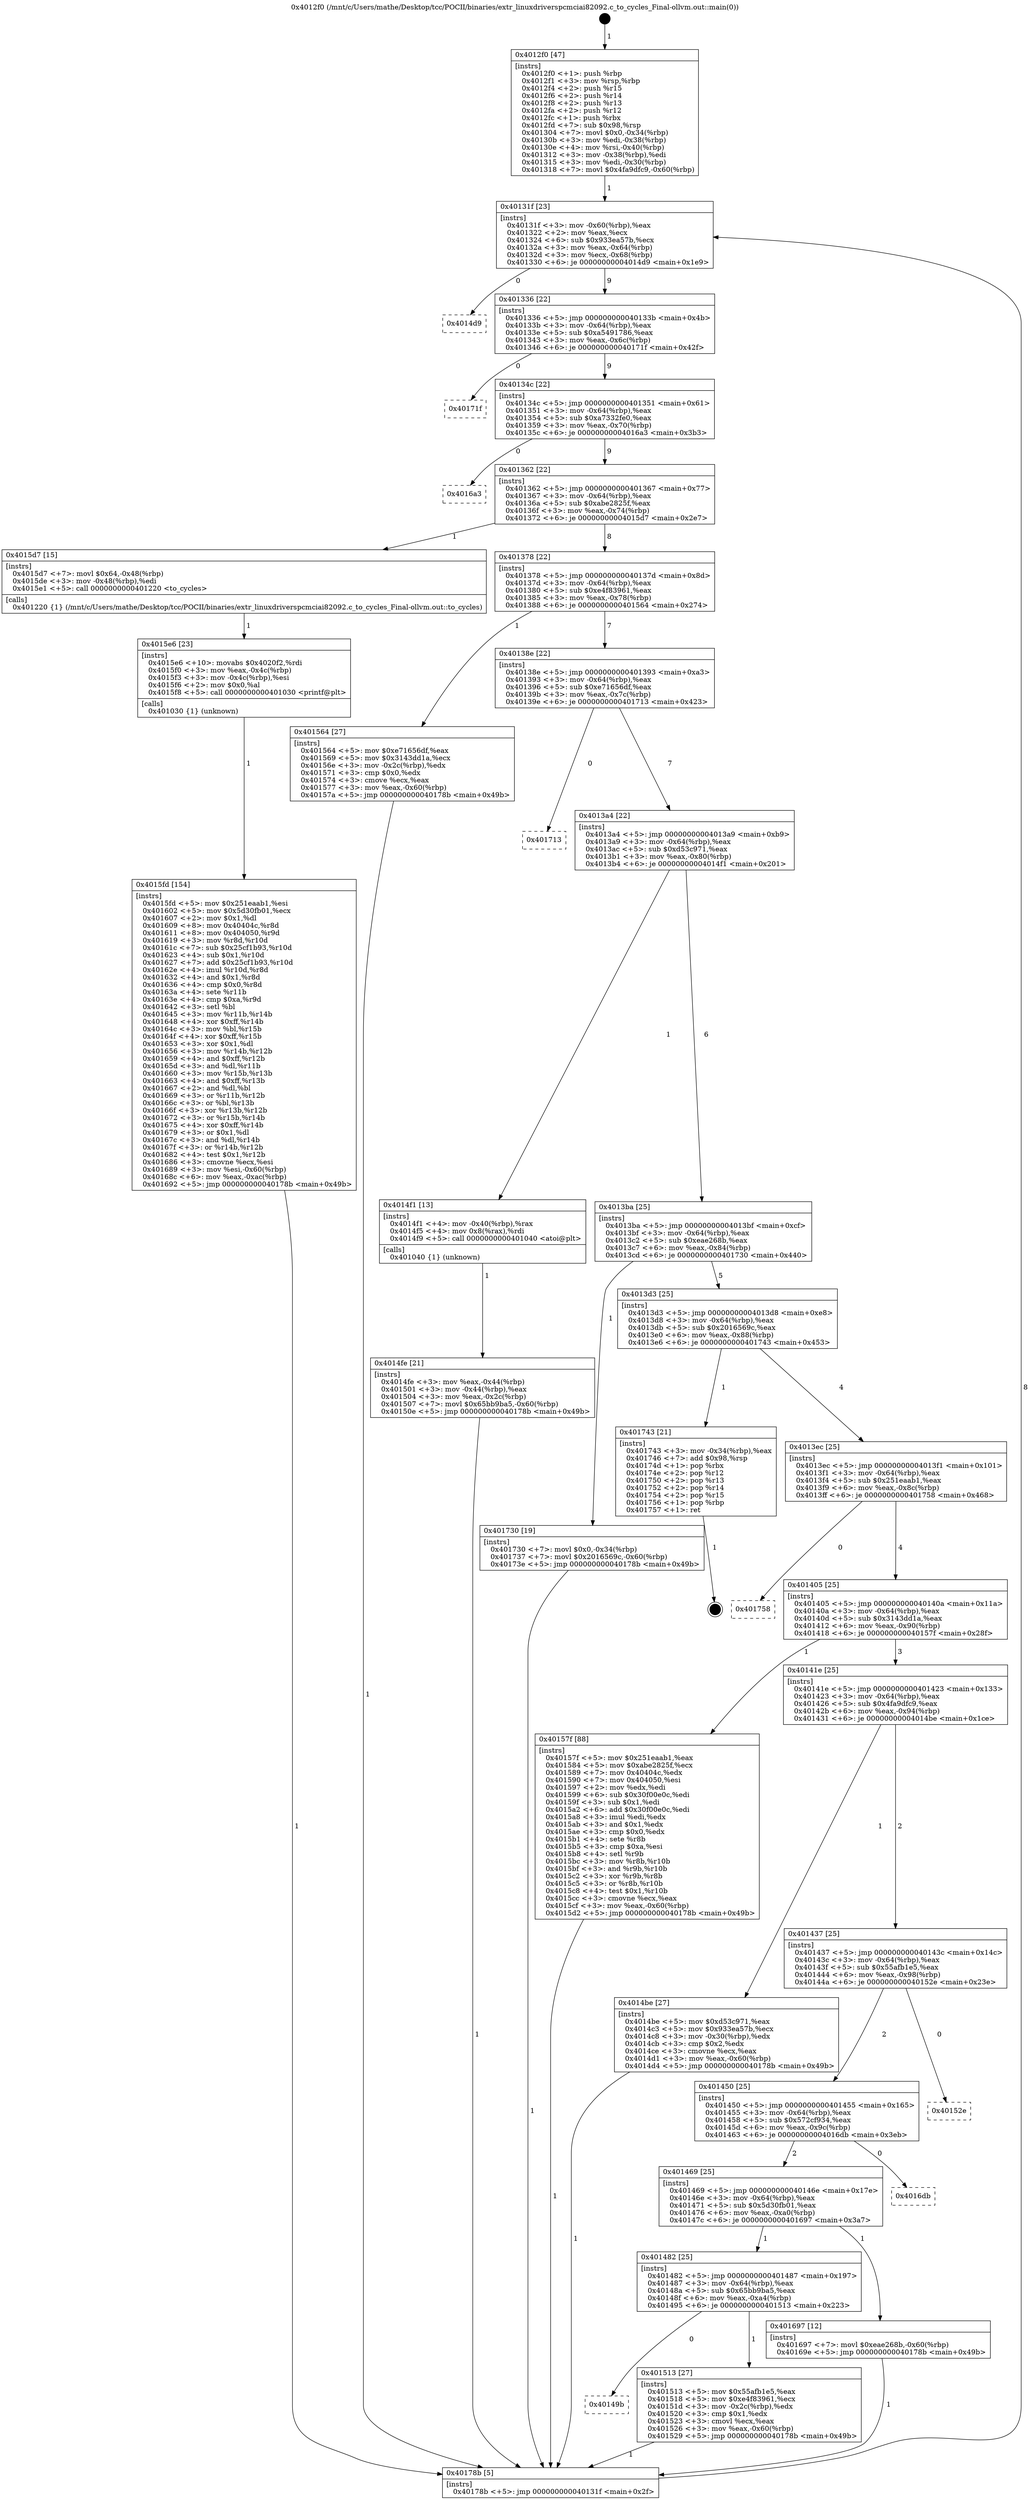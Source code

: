digraph "0x4012f0" {
  label = "0x4012f0 (/mnt/c/Users/mathe/Desktop/tcc/POCII/binaries/extr_linuxdriverspcmciai82092.c_to_cycles_Final-ollvm.out::main(0))"
  labelloc = "t"
  node[shape=record]

  Entry [label="",width=0.3,height=0.3,shape=circle,fillcolor=black,style=filled]
  "0x40131f" [label="{
     0x40131f [23]\l
     | [instrs]\l
     &nbsp;&nbsp;0x40131f \<+3\>: mov -0x60(%rbp),%eax\l
     &nbsp;&nbsp;0x401322 \<+2\>: mov %eax,%ecx\l
     &nbsp;&nbsp;0x401324 \<+6\>: sub $0x933ea57b,%ecx\l
     &nbsp;&nbsp;0x40132a \<+3\>: mov %eax,-0x64(%rbp)\l
     &nbsp;&nbsp;0x40132d \<+3\>: mov %ecx,-0x68(%rbp)\l
     &nbsp;&nbsp;0x401330 \<+6\>: je 00000000004014d9 \<main+0x1e9\>\l
  }"]
  "0x4014d9" [label="{
     0x4014d9\l
  }", style=dashed]
  "0x401336" [label="{
     0x401336 [22]\l
     | [instrs]\l
     &nbsp;&nbsp;0x401336 \<+5\>: jmp 000000000040133b \<main+0x4b\>\l
     &nbsp;&nbsp;0x40133b \<+3\>: mov -0x64(%rbp),%eax\l
     &nbsp;&nbsp;0x40133e \<+5\>: sub $0xa5491786,%eax\l
     &nbsp;&nbsp;0x401343 \<+3\>: mov %eax,-0x6c(%rbp)\l
     &nbsp;&nbsp;0x401346 \<+6\>: je 000000000040171f \<main+0x42f\>\l
  }"]
  Exit [label="",width=0.3,height=0.3,shape=circle,fillcolor=black,style=filled,peripheries=2]
  "0x40171f" [label="{
     0x40171f\l
  }", style=dashed]
  "0x40134c" [label="{
     0x40134c [22]\l
     | [instrs]\l
     &nbsp;&nbsp;0x40134c \<+5\>: jmp 0000000000401351 \<main+0x61\>\l
     &nbsp;&nbsp;0x401351 \<+3\>: mov -0x64(%rbp),%eax\l
     &nbsp;&nbsp;0x401354 \<+5\>: sub $0xa7332fe0,%eax\l
     &nbsp;&nbsp;0x401359 \<+3\>: mov %eax,-0x70(%rbp)\l
     &nbsp;&nbsp;0x40135c \<+6\>: je 00000000004016a3 \<main+0x3b3\>\l
  }"]
  "0x4015fd" [label="{
     0x4015fd [154]\l
     | [instrs]\l
     &nbsp;&nbsp;0x4015fd \<+5\>: mov $0x251eaab1,%esi\l
     &nbsp;&nbsp;0x401602 \<+5\>: mov $0x5d30fb01,%ecx\l
     &nbsp;&nbsp;0x401607 \<+2\>: mov $0x1,%dl\l
     &nbsp;&nbsp;0x401609 \<+8\>: mov 0x40404c,%r8d\l
     &nbsp;&nbsp;0x401611 \<+8\>: mov 0x404050,%r9d\l
     &nbsp;&nbsp;0x401619 \<+3\>: mov %r8d,%r10d\l
     &nbsp;&nbsp;0x40161c \<+7\>: sub $0x25cf1b93,%r10d\l
     &nbsp;&nbsp;0x401623 \<+4\>: sub $0x1,%r10d\l
     &nbsp;&nbsp;0x401627 \<+7\>: add $0x25cf1b93,%r10d\l
     &nbsp;&nbsp;0x40162e \<+4\>: imul %r10d,%r8d\l
     &nbsp;&nbsp;0x401632 \<+4\>: and $0x1,%r8d\l
     &nbsp;&nbsp;0x401636 \<+4\>: cmp $0x0,%r8d\l
     &nbsp;&nbsp;0x40163a \<+4\>: sete %r11b\l
     &nbsp;&nbsp;0x40163e \<+4\>: cmp $0xa,%r9d\l
     &nbsp;&nbsp;0x401642 \<+3\>: setl %bl\l
     &nbsp;&nbsp;0x401645 \<+3\>: mov %r11b,%r14b\l
     &nbsp;&nbsp;0x401648 \<+4\>: xor $0xff,%r14b\l
     &nbsp;&nbsp;0x40164c \<+3\>: mov %bl,%r15b\l
     &nbsp;&nbsp;0x40164f \<+4\>: xor $0xff,%r15b\l
     &nbsp;&nbsp;0x401653 \<+3\>: xor $0x1,%dl\l
     &nbsp;&nbsp;0x401656 \<+3\>: mov %r14b,%r12b\l
     &nbsp;&nbsp;0x401659 \<+4\>: and $0xff,%r12b\l
     &nbsp;&nbsp;0x40165d \<+3\>: and %dl,%r11b\l
     &nbsp;&nbsp;0x401660 \<+3\>: mov %r15b,%r13b\l
     &nbsp;&nbsp;0x401663 \<+4\>: and $0xff,%r13b\l
     &nbsp;&nbsp;0x401667 \<+2\>: and %dl,%bl\l
     &nbsp;&nbsp;0x401669 \<+3\>: or %r11b,%r12b\l
     &nbsp;&nbsp;0x40166c \<+3\>: or %bl,%r13b\l
     &nbsp;&nbsp;0x40166f \<+3\>: xor %r13b,%r12b\l
     &nbsp;&nbsp;0x401672 \<+3\>: or %r15b,%r14b\l
     &nbsp;&nbsp;0x401675 \<+4\>: xor $0xff,%r14b\l
     &nbsp;&nbsp;0x401679 \<+3\>: or $0x1,%dl\l
     &nbsp;&nbsp;0x40167c \<+3\>: and %dl,%r14b\l
     &nbsp;&nbsp;0x40167f \<+3\>: or %r14b,%r12b\l
     &nbsp;&nbsp;0x401682 \<+4\>: test $0x1,%r12b\l
     &nbsp;&nbsp;0x401686 \<+3\>: cmovne %ecx,%esi\l
     &nbsp;&nbsp;0x401689 \<+3\>: mov %esi,-0x60(%rbp)\l
     &nbsp;&nbsp;0x40168c \<+6\>: mov %eax,-0xac(%rbp)\l
     &nbsp;&nbsp;0x401692 \<+5\>: jmp 000000000040178b \<main+0x49b\>\l
  }"]
  "0x4016a3" [label="{
     0x4016a3\l
  }", style=dashed]
  "0x401362" [label="{
     0x401362 [22]\l
     | [instrs]\l
     &nbsp;&nbsp;0x401362 \<+5\>: jmp 0000000000401367 \<main+0x77\>\l
     &nbsp;&nbsp;0x401367 \<+3\>: mov -0x64(%rbp),%eax\l
     &nbsp;&nbsp;0x40136a \<+5\>: sub $0xabe2825f,%eax\l
     &nbsp;&nbsp;0x40136f \<+3\>: mov %eax,-0x74(%rbp)\l
     &nbsp;&nbsp;0x401372 \<+6\>: je 00000000004015d7 \<main+0x2e7\>\l
  }"]
  "0x4015e6" [label="{
     0x4015e6 [23]\l
     | [instrs]\l
     &nbsp;&nbsp;0x4015e6 \<+10\>: movabs $0x4020f2,%rdi\l
     &nbsp;&nbsp;0x4015f0 \<+3\>: mov %eax,-0x4c(%rbp)\l
     &nbsp;&nbsp;0x4015f3 \<+3\>: mov -0x4c(%rbp),%esi\l
     &nbsp;&nbsp;0x4015f6 \<+2\>: mov $0x0,%al\l
     &nbsp;&nbsp;0x4015f8 \<+5\>: call 0000000000401030 \<printf@plt\>\l
     | [calls]\l
     &nbsp;&nbsp;0x401030 \{1\} (unknown)\l
  }"]
  "0x4015d7" [label="{
     0x4015d7 [15]\l
     | [instrs]\l
     &nbsp;&nbsp;0x4015d7 \<+7\>: movl $0x64,-0x48(%rbp)\l
     &nbsp;&nbsp;0x4015de \<+3\>: mov -0x48(%rbp),%edi\l
     &nbsp;&nbsp;0x4015e1 \<+5\>: call 0000000000401220 \<to_cycles\>\l
     | [calls]\l
     &nbsp;&nbsp;0x401220 \{1\} (/mnt/c/Users/mathe/Desktop/tcc/POCII/binaries/extr_linuxdriverspcmciai82092.c_to_cycles_Final-ollvm.out::to_cycles)\l
  }"]
  "0x401378" [label="{
     0x401378 [22]\l
     | [instrs]\l
     &nbsp;&nbsp;0x401378 \<+5\>: jmp 000000000040137d \<main+0x8d\>\l
     &nbsp;&nbsp;0x40137d \<+3\>: mov -0x64(%rbp),%eax\l
     &nbsp;&nbsp;0x401380 \<+5\>: sub $0xe4f83961,%eax\l
     &nbsp;&nbsp;0x401385 \<+3\>: mov %eax,-0x78(%rbp)\l
     &nbsp;&nbsp;0x401388 \<+6\>: je 0000000000401564 \<main+0x274\>\l
  }"]
  "0x40149b" [label="{
     0x40149b\l
  }", style=dashed]
  "0x401564" [label="{
     0x401564 [27]\l
     | [instrs]\l
     &nbsp;&nbsp;0x401564 \<+5\>: mov $0xe71656df,%eax\l
     &nbsp;&nbsp;0x401569 \<+5\>: mov $0x3143dd1a,%ecx\l
     &nbsp;&nbsp;0x40156e \<+3\>: mov -0x2c(%rbp),%edx\l
     &nbsp;&nbsp;0x401571 \<+3\>: cmp $0x0,%edx\l
     &nbsp;&nbsp;0x401574 \<+3\>: cmove %ecx,%eax\l
     &nbsp;&nbsp;0x401577 \<+3\>: mov %eax,-0x60(%rbp)\l
     &nbsp;&nbsp;0x40157a \<+5\>: jmp 000000000040178b \<main+0x49b\>\l
  }"]
  "0x40138e" [label="{
     0x40138e [22]\l
     | [instrs]\l
     &nbsp;&nbsp;0x40138e \<+5\>: jmp 0000000000401393 \<main+0xa3\>\l
     &nbsp;&nbsp;0x401393 \<+3\>: mov -0x64(%rbp),%eax\l
     &nbsp;&nbsp;0x401396 \<+5\>: sub $0xe71656df,%eax\l
     &nbsp;&nbsp;0x40139b \<+3\>: mov %eax,-0x7c(%rbp)\l
     &nbsp;&nbsp;0x40139e \<+6\>: je 0000000000401713 \<main+0x423\>\l
  }"]
  "0x401513" [label="{
     0x401513 [27]\l
     | [instrs]\l
     &nbsp;&nbsp;0x401513 \<+5\>: mov $0x55afb1e5,%eax\l
     &nbsp;&nbsp;0x401518 \<+5\>: mov $0xe4f83961,%ecx\l
     &nbsp;&nbsp;0x40151d \<+3\>: mov -0x2c(%rbp),%edx\l
     &nbsp;&nbsp;0x401520 \<+3\>: cmp $0x1,%edx\l
     &nbsp;&nbsp;0x401523 \<+3\>: cmovl %ecx,%eax\l
     &nbsp;&nbsp;0x401526 \<+3\>: mov %eax,-0x60(%rbp)\l
     &nbsp;&nbsp;0x401529 \<+5\>: jmp 000000000040178b \<main+0x49b\>\l
  }"]
  "0x401713" [label="{
     0x401713\l
  }", style=dashed]
  "0x4013a4" [label="{
     0x4013a4 [22]\l
     | [instrs]\l
     &nbsp;&nbsp;0x4013a4 \<+5\>: jmp 00000000004013a9 \<main+0xb9\>\l
     &nbsp;&nbsp;0x4013a9 \<+3\>: mov -0x64(%rbp),%eax\l
     &nbsp;&nbsp;0x4013ac \<+5\>: sub $0xd53c971,%eax\l
     &nbsp;&nbsp;0x4013b1 \<+3\>: mov %eax,-0x80(%rbp)\l
     &nbsp;&nbsp;0x4013b4 \<+6\>: je 00000000004014f1 \<main+0x201\>\l
  }"]
  "0x401482" [label="{
     0x401482 [25]\l
     | [instrs]\l
     &nbsp;&nbsp;0x401482 \<+5\>: jmp 0000000000401487 \<main+0x197\>\l
     &nbsp;&nbsp;0x401487 \<+3\>: mov -0x64(%rbp),%eax\l
     &nbsp;&nbsp;0x40148a \<+5\>: sub $0x65bb9ba5,%eax\l
     &nbsp;&nbsp;0x40148f \<+6\>: mov %eax,-0xa4(%rbp)\l
     &nbsp;&nbsp;0x401495 \<+6\>: je 0000000000401513 \<main+0x223\>\l
  }"]
  "0x4014f1" [label="{
     0x4014f1 [13]\l
     | [instrs]\l
     &nbsp;&nbsp;0x4014f1 \<+4\>: mov -0x40(%rbp),%rax\l
     &nbsp;&nbsp;0x4014f5 \<+4\>: mov 0x8(%rax),%rdi\l
     &nbsp;&nbsp;0x4014f9 \<+5\>: call 0000000000401040 \<atoi@plt\>\l
     | [calls]\l
     &nbsp;&nbsp;0x401040 \{1\} (unknown)\l
  }"]
  "0x4013ba" [label="{
     0x4013ba [25]\l
     | [instrs]\l
     &nbsp;&nbsp;0x4013ba \<+5\>: jmp 00000000004013bf \<main+0xcf\>\l
     &nbsp;&nbsp;0x4013bf \<+3\>: mov -0x64(%rbp),%eax\l
     &nbsp;&nbsp;0x4013c2 \<+5\>: sub $0xeae268b,%eax\l
     &nbsp;&nbsp;0x4013c7 \<+6\>: mov %eax,-0x84(%rbp)\l
     &nbsp;&nbsp;0x4013cd \<+6\>: je 0000000000401730 \<main+0x440\>\l
  }"]
  "0x401697" [label="{
     0x401697 [12]\l
     | [instrs]\l
     &nbsp;&nbsp;0x401697 \<+7\>: movl $0xeae268b,-0x60(%rbp)\l
     &nbsp;&nbsp;0x40169e \<+5\>: jmp 000000000040178b \<main+0x49b\>\l
  }"]
  "0x401730" [label="{
     0x401730 [19]\l
     | [instrs]\l
     &nbsp;&nbsp;0x401730 \<+7\>: movl $0x0,-0x34(%rbp)\l
     &nbsp;&nbsp;0x401737 \<+7\>: movl $0x2016569c,-0x60(%rbp)\l
     &nbsp;&nbsp;0x40173e \<+5\>: jmp 000000000040178b \<main+0x49b\>\l
  }"]
  "0x4013d3" [label="{
     0x4013d3 [25]\l
     | [instrs]\l
     &nbsp;&nbsp;0x4013d3 \<+5\>: jmp 00000000004013d8 \<main+0xe8\>\l
     &nbsp;&nbsp;0x4013d8 \<+3\>: mov -0x64(%rbp),%eax\l
     &nbsp;&nbsp;0x4013db \<+5\>: sub $0x2016569c,%eax\l
     &nbsp;&nbsp;0x4013e0 \<+6\>: mov %eax,-0x88(%rbp)\l
     &nbsp;&nbsp;0x4013e6 \<+6\>: je 0000000000401743 \<main+0x453\>\l
  }"]
  "0x401469" [label="{
     0x401469 [25]\l
     | [instrs]\l
     &nbsp;&nbsp;0x401469 \<+5\>: jmp 000000000040146e \<main+0x17e\>\l
     &nbsp;&nbsp;0x40146e \<+3\>: mov -0x64(%rbp),%eax\l
     &nbsp;&nbsp;0x401471 \<+5\>: sub $0x5d30fb01,%eax\l
     &nbsp;&nbsp;0x401476 \<+6\>: mov %eax,-0xa0(%rbp)\l
     &nbsp;&nbsp;0x40147c \<+6\>: je 0000000000401697 \<main+0x3a7\>\l
  }"]
  "0x401743" [label="{
     0x401743 [21]\l
     | [instrs]\l
     &nbsp;&nbsp;0x401743 \<+3\>: mov -0x34(%rbp),%eax\l
     &nbsp;&nbsp;0x401746 \<+7\>: add $0x98,%rsp\l
     &nbsp;&nbsp;0x40174d \<+1\>: pop %rbx\l
     &nbsp;&nbsp;0x40174e \<+2\>: pop %r12\l
     &nbsp;&nbsp;0x401750 \<+2\>: pop %r13\l
     &nbsp;&nbsp;0x401752 \<+2\>: pop %r14\l
     &nbsp;&nbsp;0x401754 \<+2\>: pop %r15\l
     &nbsp;&nbsp;0x401756 \<+1\>: pop %rbp\l
     &nbsp;&nbsp;0x401757 \<+1\>: ret\l
  }"]
  "0x4013ec" [label="{
     0x4013ec [25]\l
     | [instrs]\l
     &nbsp;&nbsp;0x4013ec \<+5\>: jmp 00000000004013f1 \<main+0x101\>\l
     &nbsp;&nbsp;0x4013f1 \<+3\>: mov -0x64(%rbp),%eax\l
     &nbsp;&nbsp;0x4013f4 \<+5\>: sub $0x251eaab1,%eax\l
     &nbsp;&nbsp;0x4013f9 \<+6\>: mov %eax,-0x8c(%rbp)\l
     &nbsp;&nbsp;0x4013ff \<+6\>: je 0000000000401758 \<main+0x468\>\l
  }"]
  "0x4016db" [label="{
     0x4016db\l
  }", style=dashed]
  "0x401758" [label="{
     0x401758\l
  }", style=dashed]
  "0x401405" [label="{
     0x401405 [25]\l
     | [instrs]\l
     &nbsp;&nbsp;0x401405 \<+5\>: jmp 000000000040140a \<main+0x11a\>\l
     &nbsp;&nbsp;0x40140a \<+3\>: mov -0x64(%rbp),%eax\l
     &nbsp;&nbsp;0x40140d \<+5\>: sub $0x3143dd1a,%eax\l
     &nbsp;&nbsp;0x401412 \<+6\>: mov %eax,-0x90(%rbp)\l
     &nbsp;&nbsp;0x401418 \<+6\>: je 000000000040157f \<main+0x28f\>\l
  }"]
  "0x401450" [label="{
     0x401450 [25]\l
     | [instrs]\l
     &nbsp;&nbsp;0x401450 \<+5\>: jmp 0000000000401455 \<main+0x165\>\l
     &nbsp;&nbsp;0x401455 \<+3\>: mov -0x64(%rbp),%eax\l
     &nbsp;&nbsp;0x401458 \<+5\>: sub $0x572cf934,%eax\l
     &nbsp;&nbsp;0x40145d \<+6\>: mov %eax,-0x9c(%rbp)\l
     &nbsp;&nbsp;0x401463 \<+6\>: je 00000000004016db \<main+0x3eb\>\l
  }"]
  "0x40157f" [label="{
     0x40157f [88]\l
     | [instrs]\l
     &nbsp;&nbsp;0x40157f \<+5\>: mov $0x251eaab1,%eax\l
     &nbsp;&nbsp;0x401584 \<+5\>: mov $0xabe2825f,%ecx\l
     &nbsp;&nbsp;0x401589 \<+7\>: mov 0x40404c,%edx\l
     &nbsp;&nbsp;0x401590 \<+7\>: mov 0x404050,%esi\l
     &nbsp;&nbsp;0x401597 \<+2\>: mov %edx,%edi\l
     &nbsp;&nbsp;0x401599 \<+6\>: sub $0x30f00e0c,%edi\l
     &nbsp;&nbsp;0x40159f \<+3\>: sub $0x1,%edi\l
     &nbsp;&nbsp;0x4015a2 \<+6\>: add $0x30f00e0c,%edi\l
     &nbsp;&nbsp;0x4015a8 \<+3\>: imul %edi,%edx\l
     &nbsp;&nbsp;0x4015ab \<+3\>: and $0x1,%edx\l
     &nbsp;&nbsp;0x4015ae \<+3\>: cmp $0x0,%edx\l
     &nbsp;&nbsp;0x4015b1 \<+4\>: sete %r8b\l
     &nbsp;&nbsp;0x4015b5 \<+3\>: cmp $0xa,%esi\l
     &nbsp;&nbsp;0x4015b8 \<+4\>: setl %r9b\l
     &nbsp;&nbsp;0x4015bc \<+3\>: mov %r8b,%r10b\l
     &nbsp;&nbsp;0x4015bf \<+3\>: and %r9b,%r10b\l
     &nbsp;&nbsp;0x4015c2 \<+3\>: xor %r9b,%r8b\l
     &nbsp;&nbsp;0x4015c5 \<+3\>: or %r8b,%r10b\l
     &nbsp;&nbsp;0x4015c8 \<+4\>: test $0x1,%r10b\l
     &nbsp;&nbsp;0x4015cc \<+3\>: cmovne %ecx,%eax\l
     &nbsp;&nbsp;0x4015cf \<+3\>: mov %eax,-0x60(%rbp)\l
     &nbsp;&nbsp;0x4015d2 \<+5\>: jmp 000000000040178b \<main+0x49b\>\l
  }"]
  "0x40141e" [label="{
     0x40141e [25]\l
     | [instrs]\l
     &nbsp;&nbsp;0x40141e \<+5\>: jmp 0000000000401423 \<main+0x133\>\l
     &nbsp;&nbsp;0x401423 \<+3\>: mov -0x64(%rbp),%eax\l
     &nbsp;&nbsp;0x401426 \<+5\>: sub $0x4fa9dfc9,%eax\l
     &nbsp;&nbsp;0x40142b \<+6\>: mov %eax,-0x94(%rbp)\l
     &nbsp;&nbsp;0x401431 \<+6\>: je 00000000004014be \<main+0x1ce\>\l
  }"]
  "0x40152e" [label="{
     0x40152e\l
  }", style=dashed]
  "0x4014be" [label="{
     0x4014be [27]\l
     | [instrs]\l
     &nbsp;&nbsp;0x4014be \<+5\>: mov $0xd53c971,%eax\l
     &nbsp;&nbsp;0x4014c3 \<+5\>: mov $0x933ea57b,%ecx\l
     &nbsp;&nbsp;0x4014c8 \<+3\>: mov -0x30(%rbp),%edx\l
     &nbsp;&nbsp;0x4014cb \<+3\>: cmp $0x2,%edx\l
     &nbsp;&nbsp;0x4014ce \<+3\>: cmovne %ecx,%eax\l
     &nbsp;&nbsp;0x4014d1 \<+3\>: mov %eax,-0x60(%rbp)\l
     &nbsp;&nbsp;0x4014d4 \<+5\>: jmp 000000000040178b \<main+0x49b\>\l
  }"]
  "0x401437" [label="{
     0x401437 [25]\l
     | [instrs]\l
     &nbsp;&nbsp;0x401437 \<+5\>: jmp 000000000040143c \<main+0x14c\>\l
     &nbsp;&nbsp;0x40143c \<+3\>: mov -0x64(%rbp),%eax\l
     &nbsp;&nbsp;0x40143f \<+5\>: sub $0x55afb1e5,%eax\l
     &nbsp;&nbsp;0x401444 \<+6\>: mov %eax,-0x98(%rbp)\l
     &nbsp;&nbsp;0x40144a \<+6\>: je 000000000040152e \<main+0x23e\>\l
  }"]
  "0x40178b" [label="{
     0x40178b [5]\l
     | [instrs]\l
     &nbsp;&nbsp;0x40178b \<+5\>: jmp 000000000040131f \<main+0x2f\>\l
  }"]
  "0x4012f0" [label="{
     0x4012f0 [47]\l
     | [instrs]\l
     &nbsp;&nbsp;0x4012f0 \<+1\>: push %rbp\l
     &nbsp;&nbsp;0x4012f1 \<+3\>: mov %rsp,%rbp\l
     &nbsp;&nbsp;0x4012f4 \<+2\>: push %r15\l
     &nbsp;&nbsp;0x4012f6 \<+2\>: push %r14\l
     &nbsp;&nbsp;0x4012f8 \<+2\>: push %r13\l
     &nbsp;&nbsp;0x4012fa \<+2\>: push %r12\l
     &nbsp;&nbsp;0x4012fc \<+1\>: push %rbx\l
     &nbsp;&nbsp;0x4012fd \<+7\>: sub $0x98,%rsp\l
     &nbsp;&nbsp;0x401304 \<+7\>: movl $0x0,-0x34(%rbp)\l
     &nbsp;&nbsp;0x40130b \<+3\>: mov %edi,-0x38(%rbp)\l
     &nbsp;&nbsp;0x40130e \<+4\>: mov %rsi,-0x40(%rbp)\l
     &nbsp;&nbsp;0x401312 \<+3\>: mov -0x38(%rbp),%edi\l
     &nbsp;&nbsp;0x401315 \<+3\>: mov %edi,-0x30(%rbp)\l
     &nbsp;&nbsp;0x401318 \<+7\>: movl $0x4fa9dfc9,-0x60(%rbp)\l
  }"]
  "0x4014fe" [label="{
     0x4014fe [21]\l
     | [instrs]\l
     &nbsp;&nbsp;0x4014fe \<+3\>: mov %eax,-0x44(%rbp)\l
     &nbsp;&nbsp;0x401501 \<+3\>: mov -0x44(%rbp),%eax\l
     &nbsp;&nbsp;0x401504 \<+3\>: mov %eax,-0x2c(%rbp)\l
     &nbsp;&nbsp;0x401507 \<+7\>: movl $0x65bb9ba5,-0x60(%rbp)\l
     &nbsp;&nbsp;0x40150e \<+5\>: jmp 000000000040178b \<main+0x49b\>\l
  }"]
  Entry -> "0x4012f0" [label=" 1"]
  "0x40131f" -> "0x4014d9" [label=" 0"]
  "0x40131f" -> "0x401336" [label=" 9"]
  "0x401743" -> Exit [label=" 1"]
  "0x401336" -> "0x40171f" [label=" 0"]
  "0x401336" -> "0x40134c" [label=" 9"]
  "0x401730" -> "0x40178b" [label=" 1"]
  "0x40134c" -> "0x4016a3" [label=" 0"]
  "0x40134c" -> "0x401362" [label=" 9"]
  "0x401697" -> "0x40178b" [label=" 1"]
  "0x401362" -> "0x4015d7" [label=" 1"]
  "0x401362" -> "0x401378" [label=" 8"]
  "0x4015fd" -> "0x40178b" [label=" 1"]
  "0x401378" -> "0x401564" [label=" 1"]
  "0x401378" -> "0x40138e" [label=" 7"]
  "0x4015e6" -> "0x4015fd" [label=" 1"]
  "0x40138e" -> "0x401713" [label=" 0"]
  "0x40138e" -> "0x4013a4" [label=" 7"]
  "0x4015d7" -> "0x4015e6" [label=" 1"]
  "0x4013a4" -> "0x4014f1" [label=" 1"]
  "0x4013a4" -> "0x4013ba" [label=" 6"]
  "0x401564" -> "0x40178b" [label=" 1"]
  "0x4013ba" -> "0x401730" [label=" 1"]
  "0x4013ba" -> "0x4013d3" [label=" 5"]
  "0x401513" -> "0x40178b" [label=" 1"]
  "0x4013d3" -> "0x401743" [label=" 1"]
  "0x4013d3" -> "0x4013ec" [label=" 4"]
  "0x401482" -> "0x401513" [label=" 1"]
  "0x4013ec" -> "0x401758" [label=" 0"]
  "0x4013ec" -> "0x401405" [label=" 4"]
  "0x40157f" -> "0x40178b" [label=" 1"]
  "0x401405" -> "0x40157f" [label=" 1"]
  "0x401405" -> "0x40141e" [label=" 3"]
  "0x401469" -> "0x401697" [label=" 1"]
  "0x40141e" -> "0x4014be" [label=" 1"]
  "0x40141e" -> "0x401437" [label=" 2"]
  "0x4014be" -> "0x40178b" [label=" 1"]
  "0x4012f0" -> "0x40131f" [label=" 1"]
  "0x40178b" -> "0x40131f" [label=" 8"]
  "0x4014f1" -> "0x4014fe" [label=" 1"]
  "0x4014fe" -> "0x40178b" [label=" 1"]
  "0x401482" -> "0x40149b" [label=" 0"]
  "0x401437" -> "0x40152e" [label=" 0"]
  "0x401437" -> "0x401450" [label=" 2"]
  "0x401469" -> "0x401482" [label=" 1"]
  "0x401450" -> "0x4016db" [label=" 0"]
  "0x401450" -> "0x401469" [label=" 2"]
}
